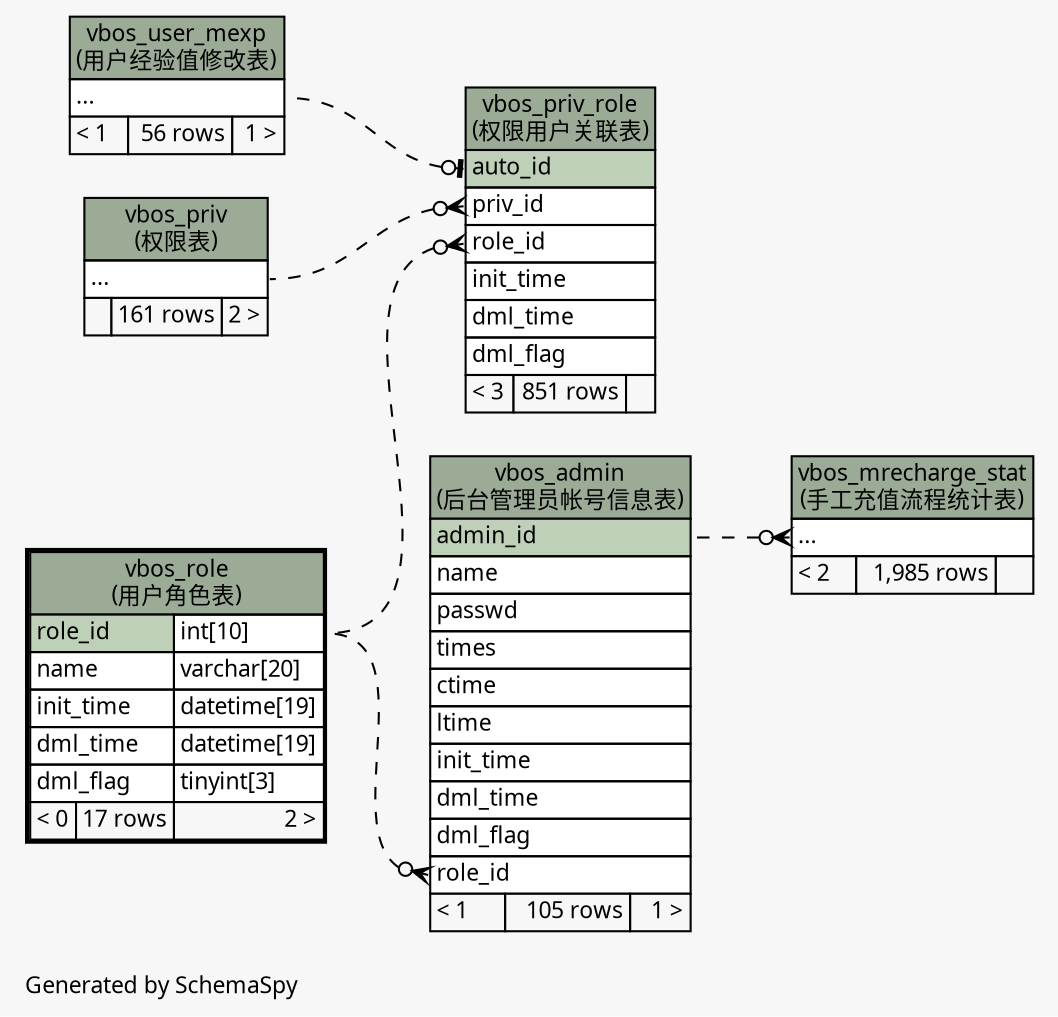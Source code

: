 // dot 2.26.0 on Linux 2.6.32-504.3.3.el6.x86_64
// SchemaSpy rev Unknown
digraph "impliedTwoDegreesRelationshipsDiagram" {
  graph [
    rankdir="RL"
    bgcolor="#f7f7f7"
    label="\nGenerated by SchemaSpy"
    labeljust="l"
    nodesep="0.18"
    ranksep="0.46"
    fontname="Microsoft YaHei"
    fontsize="11"
  ];
  node [
    fontname="Microsoft YaHei"
    fontsize="11"
    shape="plaintext"
  ];
  edge [
    arrowsize="0.8"
  ];
  "vbos_admin":"role_id":w -> "vbos_role":"role_id.type":e [arrowhead=none dir=back arrowtail=crowodot style=dashed];
  "vbos_mrecharge_stat":"elipses":w -> "vbos_admin":"admin_id":e [arrowhead=none dir=back arrowtail=crowodot style=dashed];
  "vbos_priv_role":"auto_id":w -> "vbos_user_mexp":"elipses":e [arrowhead=none dir=back arrowtail=teeodot style=dashed];
  "vbos_priv_role":"priv_id":w -> "vbos_priv":"elipses":e [arrowhead=none dir=back arrowtail=crowodot style=dashed];
  "vbos_priv_role":"role_id":w -> "vbos_role":"role_id.type":e [arrowhead=none dir=back arrowtail=crowodot style=dashed];
  "vbos_admin" [
    label=<
    <TABLE BORDER="0" CELLBORDER="1" CELLSPACING="0" BGCOLOR="#ffffff">
      <TR><TD COLSPAN="3" BGCOLOR="#9bab96" ALIGN="CENTER">vbos_admin<br/>(后台管理员帐号信息表)</TD></TR>
      <TR><TD PORT="admin_id" COLSPAN="3" BGCOLOR="#bed1b8" ALIGN="LEFT">admin_id</TD></TR>
      <TR><TD PORT="name" COLSPAN="3" ALIGN="LEFT">name</TD></TR>
      <TR><TD PORT="passwd" COLSPAN="3" ALIGN="LEFT">passwd</TD></TR>
      <TR><TD PORT="times" COLSPAN="3" ALIGN="LEFT">times</TD></TR>
      <TR><TD PORT="ctime" COLSPAN="3" ALIGN="LEFT">ctime</TD></TR>
      <TR><TD PORT="ltime" COLSPAN="3" ALIGN="LEFT">ltime</TD></TR>
      <TR><TD PORT="init_time" COLSPAN="3" ALIGN="LEFT">init_time</TD></TR>
      <TR><TD PORT="dml_time" COLSPAN="3" ALIGN="LEFT">dml_time</TD></TR>
      <TR><TD PORT="dml_flag" COLSPAN="3" ALIGN="LEFT">dml_flag</TD></TR>
      <TR><TD PORT="role_id" COLSPAN="3" ALIGN="LEFT">role_id</TD></TR>
      <TR><TD ALIGN="LEFT" BGCOLOR="#f7f7f7">&lt; 1</TD><TD ALIGN="RIGHT" BGCOLOR="#f7f7f7">105 rows</TD><TD ALIGN="RIGHT" BGCOLOR="#f7f7f7">1 &gt;</TD></TR>
    </TABLE>>
    URL="vbos_admin.html"
    tooltip="vbos_admin"
  ];
  "vbos_mrecharge_stat" [
    label=<
    <TABLE BORDER="0" CELLBORDER="1" CELLSPACING="0" BGCOLOR="#ffffff">
      <TR><TD COLSPAN="3" BGCOLOR="#9bab96" ALIGN="CENTER">vbos_mrecharge_stat<br/>(手工充值流程统计表)</TD></TR>
      <TR><TD PORT="elipses" COLSPAN="3" ALIGN="LEFT">...</TD></TR>
      <TR><TD ALIGN="LEFT" BGCOLOR="#f7f7f7">&lt; 2</TD><TD ALIGN="RIGHT" BGCOLOR="#f7f7f7">1,985 rows</TD><TD ALIGN="RIGHT" BGCOLOR="#f7f7f7">  </TD></TR>
    </TABLE>>
    URL="vbos_mrecharge_stat.html"
    tooltip="vbos_mrecharge_stat"
  ];
  "vbos_priv" [
    label=<
    <TABLE BORDER="0" CELLBORDER="1" CELLSPACING="0" BGCOLOR="#ffffff">
      <TR><TD COLSPAN="3" BGCOLOR="#9bab96" ALIGN="CENTER">vbos_priv<br/>(权限表)</TD></TR>
      <TR><TD PORT="elipses" COLSPAN="3" ALIGN="LEFT">...</TD></TR>
      <TR><TD ALIGN="LEFT" BGCOLOR="#f7f7f7">  </TD><TD ALIGN="RIGHT" BGCOLOR="#f7f7f7">161 rows</TD><TD ALIGN="RIGHT" BGCOLOR="#f7f7f7">2 &gt;</TD></TR>
    </TABLE>>
    URL="vbos_priv.html"
    tooltip="vbos_priv"
  ];
  "vbos_priv_role" [
    label=<
    <TABLE BORDER="0" CELLBORDER="1" CELLSPACING="0" BGCOLOR="#ffffff">
      <TR><TD COLSPAN="3" BGCOLOR="#9bab96" ALIGN="CENTER">vbos_priv_role<br/>(权限用户关联表)</TD></TR>
      <TR><TD PORT="auto_id" COLSPAN="3" BGCOLOR="#bed1b8" ALIGN="LEFT">auto_id</TD></TR>
      <TR><TD PORT="priv_id" COLSPAN="3" ALIGN="LEFT">priv_id</TD></TR>
      <TR><TD PORT="role_id" COLSPAN="3" ALIGN="LEFT">role_id</TD></TR>
      <TR><TD PORT="init_time" COLSPAN="3" ALIGN="LEFT">init_time</TD></TR>
      <TR><TD PORT="dml_time" COLSPAN="3" ALIGN="LEFT">dml_time</TD></TR>
      <TR><TD PORT="dml_flag" COLSPAN="3" ALIGN="LEFT">dml_flag</TD></TR>
      <TR><TD ALIGN="LEFT" BGCOLOR="#f7f7f7">&lt; 3</TD><TD ALIGN="RIGHT" BGCOLOR="#f7f7f7">851 rows</TD><TD ALIGN="RIGHT" BGCOLOR="#f7f7f7">  </TD></TR>
    </TABLE>>
    URL="vbos_priv_role.html"
    tooltip="vbos_priv_role"
  ];
  "vbos_role" [
    label=<
    <TABLE BORDER="2" CELLBORDER="1" CELLSPACING="0" BGCOLOR="#ffffff">
      <TR><TD COLSPAN="3" BGCOLOR="#9bab96" ALIGN="CENTER">vbos_role<br/>(用户角色表)</TD></TR>
      <TR><TD PORT="role_id" COLSPAN="2" BGCOLOR="#bed1b8" ALIGN="LEFT">role_id</TD><TD PORT="role_id.type" ALIGN="LEFT">int[10]</TD></TR>
      <TR><TD PORT="name" COLSPAN="2" ALIGN="LEFT">name</TD><TD PORT="name.type" ALIGN="LEFT">varchar[20]</TD></TR>
      <TR><TD PORT="init_time" COLSPAN="2" ALIGN="LEFT">init_time</TD><TD PORT="init_time.type" ALIGN="LEFT">datetime[19]</TD></TR>
      <TR><TD PORT="dml_time" COLSPAN="2" ALIGN="LEFT">dml_time</TD><TD PORT="dml_time.type" ALIGN="LEFT">datetime[19]</TD></TR>
      <TR><TD PORT="dml_flag" COLSPAN="2" ALIGN="LEFT">dml_flag</TD><TD PORT="dml_flag.type" ALIGN="LEFT">tinyint[3]</TD></TR>
      <TR><TD ALIGN="LEFT" BGCOLOR="#f7f7f7">&lt; 0</TD><TD ALIGN="RIGHT" BGCOLOR="#f7f7f7">17 rows</TD><TD ALIGN="RIGHT" BGCOLOR="#f7f7f7">2 &gt;</TD></TR>
    </TABLE>>
    URL="vbos_role.html"
    tooltip="vbos_role"
  ];
  "vbos_user_mexp" [
    label=<
    <TABLE BORDER="0" CELLBORDER="1" CELLSPACING="0" BGCOLOR="#ffffff">
      <TR><TD COLSPAN="3" BGCOLOR="#9bab96" ALIGN="CENTER">vbos_user_mexp<br/>(用户经验值修改表)</TD></TR>
      <TR><TD PORT="elipses" COLSPAN="3" ALIGN="LEFT">...</TD></TR>
      <TR><TD ALIGN="LEFT" BGCOLOR="#f7f7f7">&lt; 1</TD><TD ALIGN="RIGHT" BGCOLOR="#f7f7f7">56 rows</TD><TD ALIGN="RIGHT" BGCOLOR="#f7f7f7">1 &gt;</TD></TR>
    </TABLE>>
    URL="vbos_user_mexp.html"
    tooltip="vbos_user_mexp"
  ];
}

